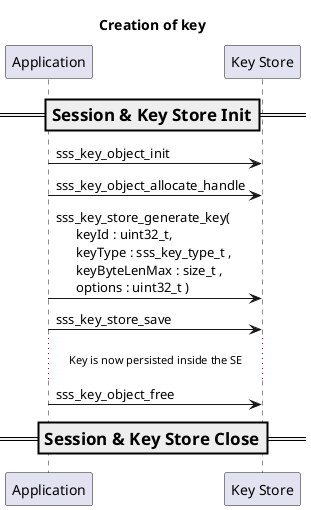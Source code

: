 @startuml

    title Creation of key

    participant app as "Application"
    === Session & Key Store Init ==

    participant app as "Application"
    participant KS as "Key Store"

    app -> KS : sss_key_object_init
    app -> KS : sss_key_object_allocate_handle
    app -> KS : sss_key_store_generate_key( \n\
      keyId : uint32_t, \n\
      keyType : sss_key_type_t , \n\
      keyByteLenMax : size_t , \n\
      options : uint32_t )
    app -> KS : sss_key_store_save
    ... Key is now persisted inside the SE ...
    app -> KS : sss_key_object_free

    === Session & Key Store Close ==

@enduml
